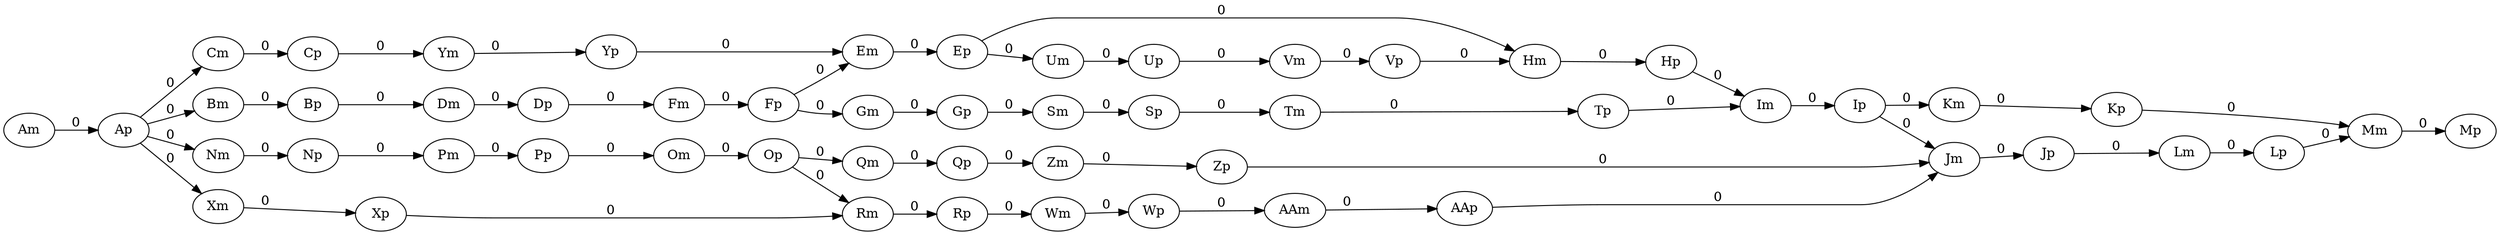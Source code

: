 digraph{
	rankdir=LR
	Am -> Ap [label=0]
	Ap -> Bm [label=0]
	Ap -> Cm [label=0]
	Ap -> Xm [label=0]
	Ap -> Nm [label=0]
	Bm -> Bp [label=0]
	Bp -> Dm [label=0]
	Cm -> Cp [label=0]
	Cp -> Ym [label=0]
	Xm -> Xp [label=0]
	Xp -> Rm [label=0]
	Nm -> Np [label=0]
	Np -> Pm [label=0]
	Dm -> Dp [label=0]
	Dp -> Fm [label=0]
	Ym -> Yp [label=0]
	Yp -> Em [label=0]
	Fm -> Fp [label=0]
	Fp -> Em [label=0]
	Fp -> Gm [label=0]
	Em -> Ep [label=0]
	Ep -> Hm [label=0]
	Ep -> Um [label=0]
	Hm -> Hp [label=0]
	Hp -> Im [label=0]
	Um -> Up [label=0]
	Up -> Vm [label=0]
	Gm -> Gp [label=0]
	Gp -> Sm [label=0]
	Sm -> Sp [label=0]
	Sp -> Tm [label=0]
	Im -> Ip [label=0]
	Ip -> Km [label=0]
	Ip -> Jm [label=0]
	Km -> Kp [label=0]
	Kp -> Mm [label=0]
	Jm -> Jp [label=0]
	Jp -> Lm [label=0]
	Lm -> Lp [label=0]
	Lp -> Mm [label=0]
	Mm -> Mp [label=0]
	Pm -> Pp [label=0]
	Pp -> Om [label=0]
	Om -> Op [label=0]
	Op -> Qm [label=0]
	Op -> Rm [label=0]
	Qm -> Qp [label=0]
	Qp -> Zm [label=0]
	Rm -> Rp [label=0]
	Rp -> Wm [label=0]
	Zm -> Zp [label=0]
	Zp -> Jm [label=0]
	Wm -> Wp [label=0]
	Wp -> AAm [label=0]
	Tm -> Tp [label=0]
	Tp -> Im [label=0]
	Vm -> Vp [label=0]
	Vp -> Hm [label=0]
	AAm -> AAp [label=0]
	AAp -> Jm [label=0]
}